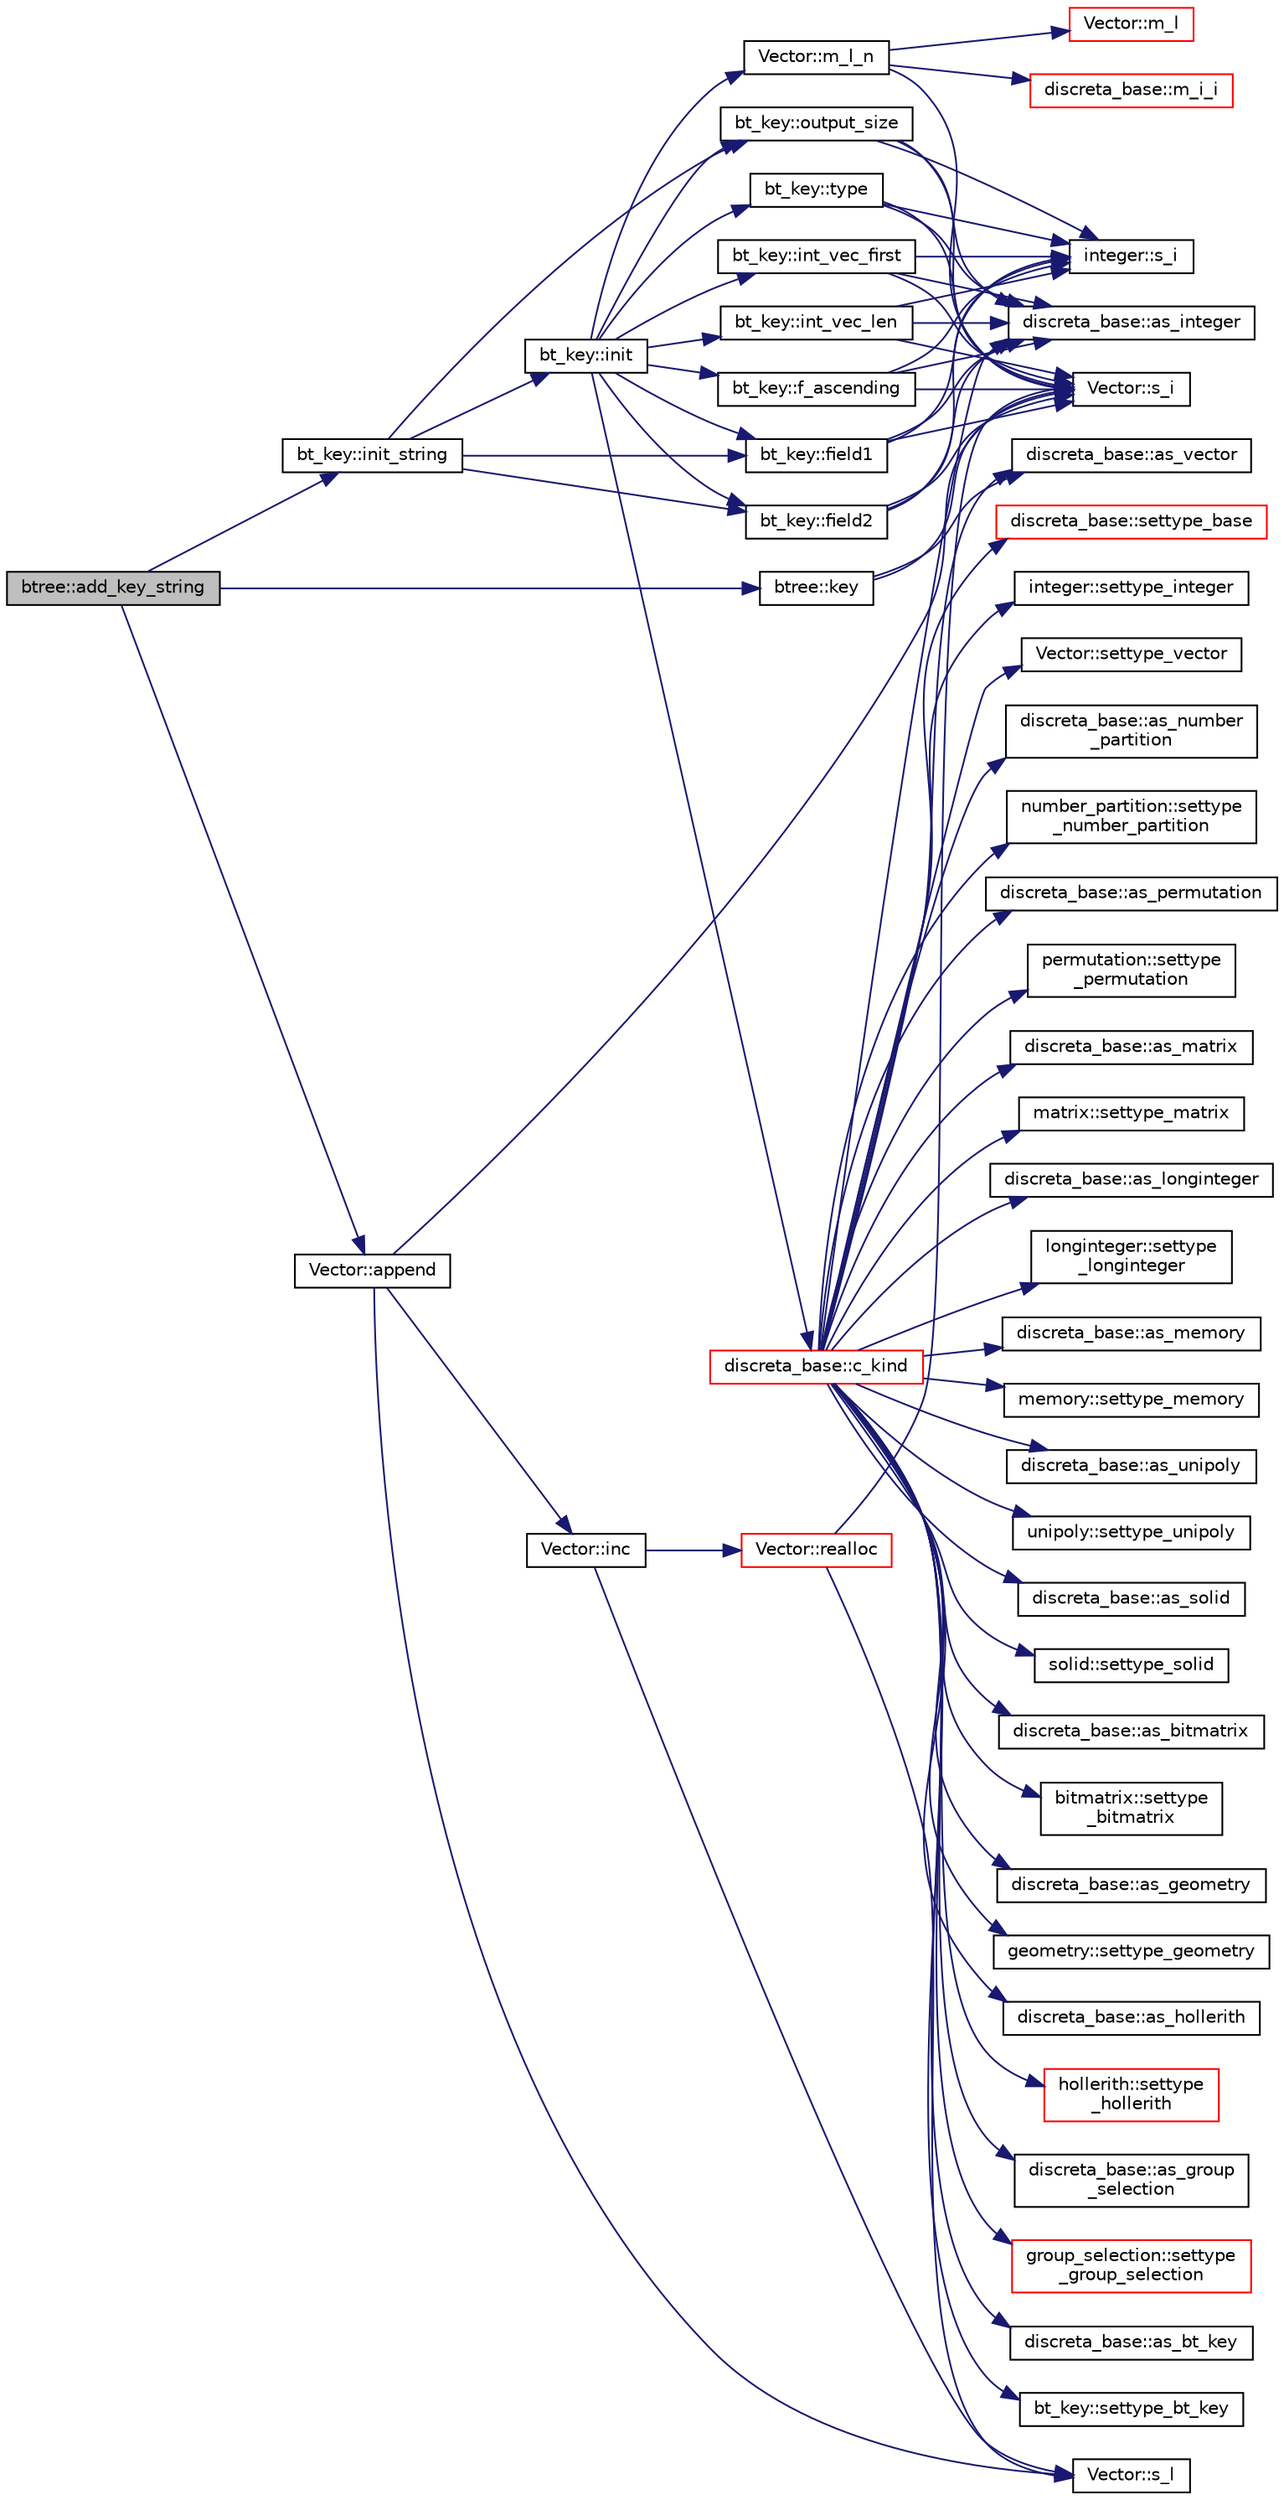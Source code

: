 digraph "btree::add_key_string"
{
  edge [fontname="Helvetica",fontsize="10",labelfontname="Helvetica",labelfontsize="10"];
  node [fontname="Helvetica",fontsize="10",shape=record];
  rankdir="LR";
  Node304 [label="btree::add_key_string",height=0.2,width=0.4,color="black", fillcolor="grey75", style="filled", fontcolor="black"];
  Node304 -> Node305 [color="midnightblue",fontsize="10",style="solid",fontname="Helvetica"];
  Node305 [label="bt_key::init_string",height=0.2,width=0.4,color="black", fillcolor="white", style="filled",URL="$d1/de5/classbt__key.html#a37c5830aa6abd2f9892a649e1b5d4248"];
  Node305 -> Node306 [color="midnightblue",fontsize="10",style="solid",fontname="Helvetica"];
  Node306 [label="bt_key::init",height=0.2,width=0.4,color="black", fillcolor="white", style="filled",URL="$d1/de5/classbt__key.html#ae6b27c89a5f6dec6a7a19583a4b112a8"];
  Node306 -> Node307 [color="midnightblue",fontsize="10",style="solid",fontname="Helvetica"];
  Node307 [label="Vector::m_l_n",height=0.2,width=0.4,color="black", fillcolor="white", style="filled",URL="$d5/db2/class_vector.html#a5c7c126e6266ecdc832c5ce5bc1cca2f"];
  Node307 -> Node308 [color="midnightblue",fontsize="10",style="solid",fontname="Helvetica"];
  Node308 [label="Vector::m_l",height=0.2,width=0.4,color="red", fillcolor="white", style="filled",URL="$d5/db2/class_vector.html#a00f5520c2a6b4f5282a1a8bcf8ea74eb"];
  Node307 -> Node358 [color="midnightblue",fontsize="10",style="solid",fontname="Helvetica"];
  Node358 [label="Vector::s_i",height=0.2,width=0.4,color="black", fillcolor="white", style="filled",URL="$d5/db2/class_vector.html#a1c4fe1752523df8119f70dd550244871"];
  Node307 -> Node359 [color="midnightblue",fontsize="10",style="solid",fontname="Helvetica"];
  Node359 [label="discreta_base::m_i_i",height=0.2,width=0.4,color="red", fillcolor="white", style="filled",URL="$d7/d71/classdiscreta__base.html#aa231464a9d4bc233f66608021c9ad997"];
  Node306 -> Node361 [color="midnightblue",fontsize="10",style="solid",fontname="Helvetica"];
  Node361 [label="discreta_base::c_kind",height=0.2,width=0.4,color="red", fillcolor="white", style="filled",URL="$d7/d71/classdiscreta__base.html#adc2ff61589c2d083688e7a43f333cb62"];
  Node361 -> Node362 [color="midnightblue",fontsize="10",style="solid",fontname="Helvetica"];
  Node362 [label="discreta_base::settype_base",height=0.2,width=0.4,color="red", fillcolor="white", style="filled",URL="$d7/d71/classdiscreta__base.html#a4f42899a89447d1c3993ea07c38f8ad4"];
  Node361 -> Node318 [color="midnightblue",fontsize="10",style="solid",fontname="Helvetica"];
  Node318 [label="discreta_base::as_integer",height=0.2,width=0.4,color="black", fillcolor="white", style="filled",URL="$d7/d71/classdiscreta__base.html#a00d7691eaf874fd283d942692fe8dd26"];
  Node361 -> Node363 [color="midnightblue",fontsize="10",style="solid",fontname="Helvetica"];
  Node363 [label="integer::settype_integer",height=0.2,width=0.4,color="black", fillcolor="white", style="filled",URL="$d0/de5/classinteger.html#a6265c65ef311229acd513d748faba796"];
  Node361 -> Node320 [color="midnightblue",fontsize="10",style="solid",fontname="Helvetica"];
  Node320 [label="discreta_base::as_vector",height=0.2,width=0.4,color="black", fillcolor="white", style="filled",URL="$d7/d71/classdiscreta__base.html#a7bdd6cae39c380b128ee9e17e42cf020"];
  Node361 -> Node364 [color="midnightblue",fontsize="10",style="solid",fontname="Helvetica"];
  Node364 [label="Vector::settype_vector",height=0.2,width=0.4,color="black", fillcolor="white", style="filled",URL="$d5/db2/class_vector.html#a34e0d00b18c051f23904a8429fa6c8b4"];
  Node361 -> Node323 [color="midnightblue",fontsize="10",style="solid",fontname="Helvetica"];
  Node323 [label="discreta_base::as_number\l_partition",height=0.2,width=0.4,color="black", fillcolor="white", style="filled",URL="$d7/d71/classdiscreta__base.html#a307aa09de0e925d46697707968ffab00"];
  Node361 -> Node365 [color="midnightblue",fontsize="10",style="solid",fontname="Helvetica"];
  Node365 [label="number_partition::settype\l_number_partition",height=0.2,width=0.4,color="black", fillcolor="white", style="filled",URL="$df/d50/classnumber__partition.html#a3aaec1b557758f643ffc8555bbc358be"];
  Node361 -> Node325 [color="midnightblue",fontsize="10",style="solid",fontname="Helvetica"];
  Node325 [label="discreta_base::as_permutation",height=0.2,width=0.4,color="black", fillcolor="white", style="filled",URL="$d7/d71/classdiscreta__base.html#aa4e72f36a82984239b12ae831e131098"];
  Node361 -> Node366 [color="midnightblue",fontsize="10",style="solid",fontname="Helvetica"];
  Node366 [label="permutation::settype\l_permutation",height=0.2,width=0.4,color="black", fillcolor="white", style="filled",URL="$d0/d08/classpermutation.html#af1eea29f86195cede9562e444664c28c"];
  Node361 -> Node327 [color="midnightblue",fontsize="10",style="solid",fontname="Helvetica"];
  Node327 [label="discreta_base::as_matrix",height=0.2,width=0.4,color="black", fillcolor="white", style="filled",URL="$d7/d71/classdiscreta__base.html#ae4d7f56d917a4707b838fbffde6467ff"];
  Node361 -> Node367 [color="midnightblue",fontsize="10",style="solid",fontname="Helvetica"];
  Node367 [label="matrix::settype_matrix",height=0.2,width=0.4,color="black", fillcolor="white", style="filled",URL="$d1/d8d/classmatrix.html#a1780283a64a789e4084d792683d276bb"];
  Node361 -> Node330 [color="midnightblue",fontsize="10",style="solid",fontname="Helvetica"];
  Node330 [label="discreta_base::as_longinteger",height=0.2,width=0.4,color="black", fillcolor="white", style="filled",URL="$d7/d71/classdiscreta__base.html#a20a094639eb711b10c8694c51937f7cd"];
  Node361 -> Node368 [color="midnightblue",fontsize="10",style="solid",fontname="Helvetica"];
  Node368 [label="longinteger::settype\l_longinteger",height=0.2,width=0.4,color="black", fillcolor="white", style="filled",URL="$d3/d71/classlonginteger.html#ae5f811ece8df31b9ff114368a18e1dc5"];
  Node361 -> Node333 [color="midnightblue",fontsize="10",style="solid",fontname="Helvetica"];
  Node333 [label="discreta_base::as_memory",height=0.2,width=0.4,color="black", fillcolor="white", style="filled",URL="$d7/d71/classdiscreta__base.html#ad94b2d7dce0cd4fa22db57f6e79c4bd2"];
  Node361 -> Node369 [color="midnightblue",fontsize="10",style="solid",fontname="Helvetica"];
  Node369 [label="memory::settype_memory",height=0.2,width=0.4,color="black", fillcolor="white", style="filled",URL="$d8/d99/classmemory.html#a33aae277f9b8fe36b02e9d5da895451b"];
  Node361 -> Node335 [color="midnightblue",fontsize="10",style="solid",fontname="Helvetica"];
  Node335 [label="discreta_base::as_unipoly",height=0.2,width=0.4,color="black", fillcolor="white", style="filled",URL="$d7/d71/classdiscreta__base.html#ad50d8027f039fe5c2478cddb243adc9d"];
  Node361 -> Node370 [color="midnightblue",fontsize="10",style="solid",fontname="Helvetica"];
  Node370 [label="unipoly::settype_unipoly",height=0.2,width=0.4,color="black", fillcolor="white", style="filled",URL="$d1/d89/classunipoly.html#a8db854fcc85c5e1150b1f1b1c005c95b"];
  Node361 -> Node337 [color="midnightblue",fontsize="10",style="solid",fontname="Helvetica"];
  Node337 [label="discreta_base::as_solid",height=0.2,width=0.4,color="black", fillcolor="white", style="filled",URL="$d7/d71/classdiscreta__base.html#a1fc5f2b85ec97ab0a69dd64903c970a5"];
  Node361 -> Node371 [color="midnightblue",fontsize="10",style="solid",fontname="Helvetica"];
  Node371 [label="solid::settype_solid",height=0.2,width=0.4,color="black", fillcolor="white", style="filled",URL="$d8/def/classsolid.html#a775bd4821f75a8aee4ea3d4335ff90e0"];
  Node361 -> Node339 [color="midnightblue",fontsize="10",style="solid",fontname="Helvetica"];
  Node339 [label="discreta_base::as_bitmatrix",height=0.2,width=0.4,color="black", fillcolor="white", style="filled",URL="$d7/d71/classdiscreta__base.html#a071ad54ea8ef6c9d1d15f532e5a76df6"];
  Node361 -> Node372 [color="midnightblue",fontsize="10",style="solid",fontname="Helvetica"];
  Node372 [label="bitmatrix::settype\l_bitmatrix",height=0.2,width=0.4,color="black", fillcolor="white", style="filled",URL="$de/dc8/classbitmatrix.html#acb571d947f9526665ebbdc0ce3e2a973"];
  Node361 -> Node341 [color="midnightblue",fontsize="10",style="solid",fontname="Helvetica"];
  Node341 [label="discreta_base::as_geometry",height=0.2,width=0.4,color="black", fillcolor="white", style="filled",URL="$d7/d71/classdiscreta__base.html#a38fc7b4cdd830703e9d87354b79bc5c8"];
  Node361 -> Node373 [color="midnightblue",fontsize="10",style="solid",fontname="Helvetica"];
  Node373 [label="geometry::settype_geometry",height=0.2,width=0.4,color="black", fillcolor="white", style="filled",URL="$da/d44/classgeometry.html#ab4a336baba6a3f56f5ffa053a5be5ba7"];
  Node361 -> Node343 [color="midnightblue",fontsize="10",style="solid",fontname="Helvetica"];
  Node343 [label="discreta_base::as_hollerith",height=0.2,width=0.4,color="black", fillcolor="white", style="filled",URL="$d7/d71/classdiscreta__base.html#a3e66f82711f314710107e2f29e589690"];
  Node361 -> Node374 [color="midnightblue",fontsize="10",style="solid",fontname="Helvetica"];
  Node374 [label="hollerith::settype\l_hollerith",height=0.2,width=0.4,color="red", fillcolor="white", style="filled",URL="$d8/d99/classhollerith.html#a23bbd4acfc88a0e90f1245f243f51f76"];
  Node361 -> Node345 [color="midnightblue",fontsize="10",style="solid",fontname="Helvetica"];
  Node345 [label="discreta_base::as_group\l_selection",height=0.2,width=0.4,color="black", fillcolor="white", style="filled",URL="$d7/d71/classdiscreta__base.html#aae1bac4883c567718bef9fb610abbdc8"];
  Node361 -> Node376 [color="midnightblue",fontsize="10",style="solid",fontname="Helvetica"];
  Node376 [label="group_selection::settype\l_group_selection",height=0.2,width=0.4,color="red", fillcolor="white", style="filled",URL="$d6/db0/classgroup__selection.html#a015ed73b7b8d784bedd4d11ac1fc0ec1"];
  Node361 -> Node347 [color="midnightblue",fontsize="10",style="solid",fontname="Helvetica"];
  Node347 [label="discreta_base::as_bt_key",height=0.2,width=0.4,color="black", fillcolor="white", style="filled",URL="$d7/d71/classdiscreta__base.html#a2734c6e08dca17cf6588bd5064ec1b9f"];
  Node361 -> Node378 [color="midnightblue",fontsize="10",style="solid",fontname="Helvetica"];
  Node378 [label="bt_key::settype_bt_key",height=0.2,width=0.4,color="black", fillcolor="white", style="filled",URL="$d1/de5/classbt__key.html#a352bb10beb7c789d8d29373035824800"];
  Node306 -> Node384 [color="midnightblue",fontsize="10",style="solid",fontname="Helvetica"];
  Node384 [label="bt_key::type",height=0.2,width=0.4,color="black", fillcolor="white", style="filled",URL="$d1/de5/classbt__key.html#ae788a415a20f75fe7160408a055bb33f"];
  Node384 -> Node358 [color="midnightblue",fontsize="10",style="solid",fontname="Helvetica"];
  Node384 -> Node318 [color="midnightblue",fontsize="10",style="solid",fontname="Helvetica"];
  Node384 -> Node385 [color="midnightblue",fontsize="10",style="solid",fontname="Helvetica"];
  Node385 [label="integer::s_i",height=0.2,width=0.4,color="black", fillcolor="white", style="filled",URL="$d0/de5/classinteger.html#adf28e9f94d4c844adaa950deeb80b904"];
  Node306 -> Node386 [color="midnightblue",fontsize="10",style="solid",fontname="Helvetica"];
  Node386 [label="bt_key::output_size",height=0.2,width=0.4,color="black", fillcolor="white", style="filled",URL="$d1/de5/classbt__key.html#acb48f95d030f62c56051d0cd6e013394"];
  Node386 -> Node358 [color="midnightblue",fontsize="10",style="solid",fontname="Helvetica"];
  Node386 -> Node318 [color="midnightblue",fontsize="10",style="solid",fontname="Helvetica"];
  Node386 -> Node385 [color="midnightblue",fontsize="10",style="solid",fontname="Helvetica"];
  Node306 -> Node387 [color="midnightblue",fontsize="10",style="solid",fontname="Helvetica"];
  Node387 [label="bt_key::field1",height=0.2,width=0.4,color="black", fillcolor="white", style="filled",URL="$d1/de5/classbt__key.html#af372b25947e954e2a67f59418b9d1f9f"];
  Node387 -> Node358 [color="midnightblue",fontsize="10",style="solid",fontname="Helvetica"];
  Node387 -> Node318 [color="midnightblue",fontsize="10",style="solid",fontname="Helvetica"];
  Node387 -> Node385 [color="midnightblue",fontsize="10",style="solid",fontname="Helvetica"];
  Node306 -> Node388 [color="midnightblue",fontsize="10",style="solid",fontname="Helvetica"];
  Node388 [label="bt_key::field2",height=0.2,width=0.4,color="black", fillcolor="white", style="filled",URL="$d1/de5/classbt__key.html#a8aea2dcc348cbece3e97a29012dc7ffd"];
  Node388 -> Node358 [color="midnightblue",fontsize="10",style="solid",fontname="Helvetica"];
  Node388 -> Node318 [color="midnightblue",fontsize="10",style="solid",fontname="Helvetica"];
  Node388 -> Node385 [color="midnightblue",fontsize="10",style="solid",fontname="Helvetica"];
  Node306 -> Node389 [color="midnightblue",fontsize="10",style="solid",fontname="Helvetica"];
  Node389 [label="bt_key::int_vec_first",height=0.2,width=0.4,color="black", fillcolor="white", style="filled",URL="$d1/de5/classbt__key.html#a4ed68c3deb2477a0609065272b5dc4cf"];
  Node389 -> Node358 [color="midnightblue",fontsize="10",style="solid",fontname="Helvetica"];
  Node389 -> Node318 [color="midnightblue",fontsize="10",style="solid",fontname="Helvetica"];
  Node389 -> Node385 [color="midnightblue",fontsize="10",style="solid",fontname="Helvetica"];
  Node306 -> Node390 [color="midnightblue",fontsize="10",style="solid",fontname="Helvetica"];
  Node390 [label="bt_key::int_vec_len",height=0.2,width=0.4,color="black", fillcolor="white", style="filled",URL="$d1/de5/classbt__key.html#ac8e43906f79bacf330fa1726925b7e37"];
  Node390 -> Node358 [color="midnightblue",fontsize="10",style="solid",fontname="Helvetica"];
  Node390 -> Node318 [color="midnightblue",fontsize="10",style="solid",fontname="Helvetica"];
  Node390 -> Node385 [color="midnightblue",fontsize="10",style="solid",fontname="Helvetica"];
  Node306 -> Node391 [color="midnightblue",fontsize="10",style="solid",fontname="Helvetica"];
  Node391 [label="bt_key::f_ascending",height=0.2,width=0.4,color="black", fillcolor="white", style="filled",URL="$d1/de5/classbt__key.html#af63f0ac36475ef1912a23b34cb0b1e9d"];
  Node391 -> Node358 [color="midnightblue",fontsize="10",style="solid",fontname="Helvetica"];
  Node391 -> Node318 [color="midnightblue",fontsize="10",style="solid",fontname="Helvetica"];
  Node391 -> Node385 [color="midnightblue",fontsize="10",style="solid",fontname="Helvetica"];
  Node305 -> Node386 [color="midnightblue",fontsize="10",style="solid",fontname="Helvetica"];
  Node305 -> Node387 [color="midnightblue",fontsize="10",style="solid",fontname="Helvetica"];
  Node305 -> Node388 [color="midnightblue",fontsize="10",style="solid",fontname="Helvetica"];
  Node304 -> Node392 [color="midnightblue",fontsize="10",style="solid",fontname="Helvetica"];
  Node392 [label="btree::key",height=0.2,width=0.4,color="black", fillcolor="white", style="filled",URL="$dd/db0/classbtree.html#abc561b2c60acc5a699637b7eb2549503"];
  Node392 -> Node358 [color="midnightblue",fontsize="10",style="solid",fontname="Helvetica"];
  Node392 -> Node320 [color="midnightblue",fontsize="10",style="solid",fontname="Helvetica"];
  Node304 -> Node393 [color="midnightblue",fontsize="10",style="solid",fontname="Helvetica"];
  Node393 [label="Vector::append",height=0.2,width=0.4,color="black", fillcolor="white", style="filled",URL="$d5/db2/class_vector.html#aec80be90cd2cbfe79267220113b679c4"];
  Node393 -> Node394 [color="midnightblue",fontsize="10",style="solid",fontname="Helvetica"];
  Node394 [label="Vector::s_l",height=0.2,width=0.4,color="black", fillcolor="white", style="filled",URL="$d5/db2/class_vector.html#ad2dc082288f858d22a528832289e0704"];
  Node393 -> Node395 [color="midnightblue",fontsize="10",style="solid",fontname="Helvetica"];
  Node395 [label="Vector::inc",height=0.2,width=0.4,color="black", fillcolor="white", style="filled",URL="$d5/db2/class_vector.html#a5f6fe0531bc3d9829becd8503e4156a3"];
  Node395 -> Node396 [color="midnightblue",fontsize="10",style="solid",fontname="Helvetica"];
  Node396 [label="Vector::realloc",height=0.2,width=0.4,color="red", fillcolor="white", style="filled",URL="$d5/db2/class_vector.html#a00aff28a4a7cacc8c5aaf44b6f3fb3a5"];
  Node396 -> Node394 [color="midnightblue",fontsize="10",style="solid",fontname="Helvetica"];
  Node396 -> Node358 [color="midnightblue",fontsize="10",style="solid",fontname="Helvetica"];
  Node395 -> Node394 [color="midnightblue",fontsize="10",style="solid",fontname="Helvetica"];
  Node393 -> Node358 [color="midnightblue",fontsize="10",style="solid",fontname="Helvetica"];
}
